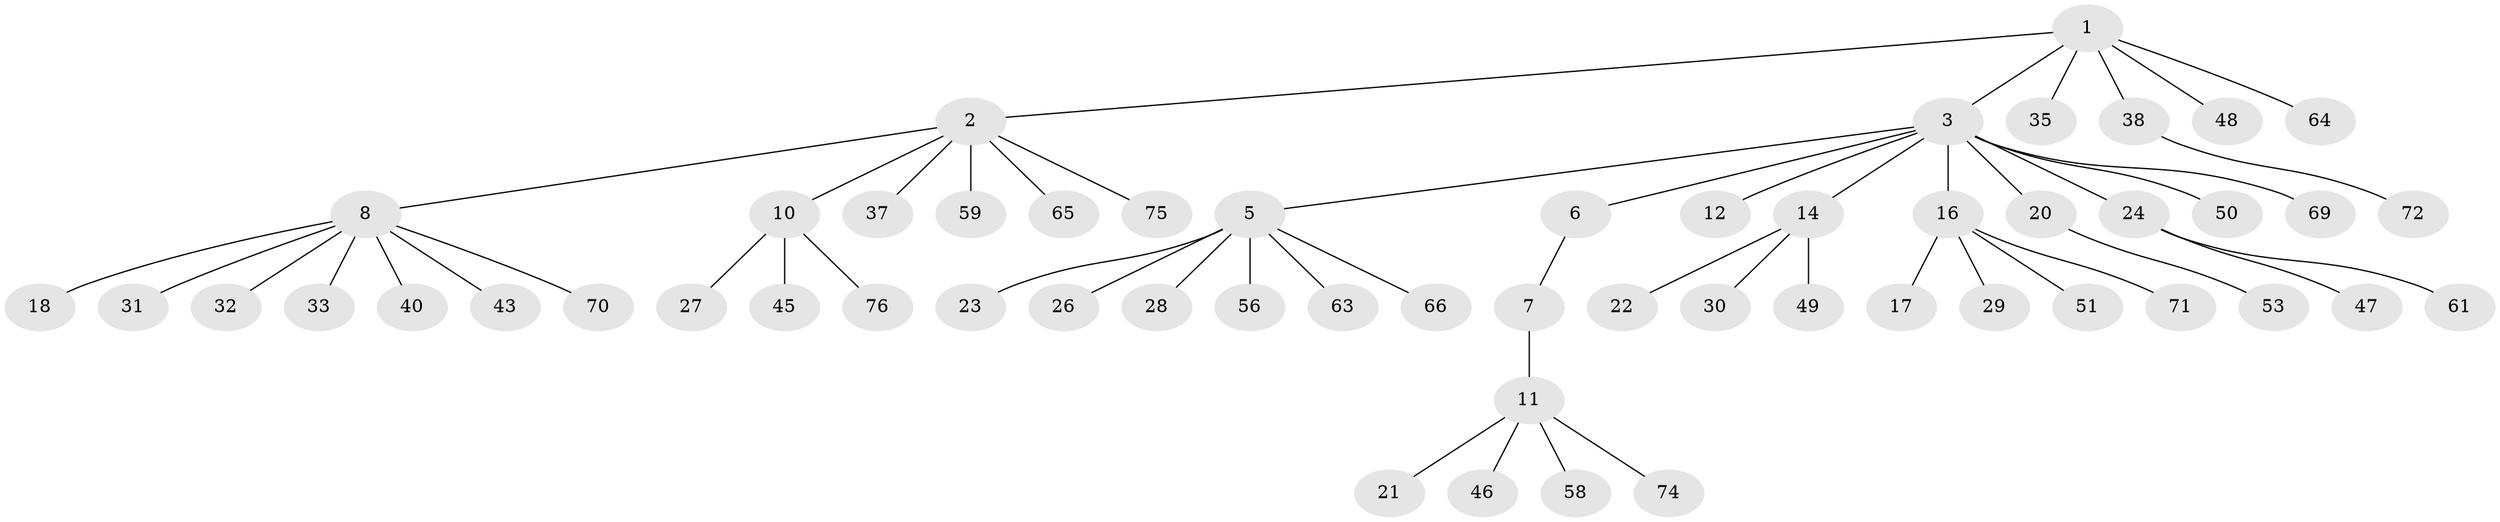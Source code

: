 // original degree distribution, {7: 0.02631578947368421, 6: 0.02631578947368421, 8: 0.013157894736842105, 3: 0.07894736842105263, 2: 0.19736842105263158, 5: 0.039473684210526314, 1: 0.5921052631578947, 4: 0.02631578947368421}
// Generated by graph-tools (version 1.1) at 2025/11/02/27/25 16:11:26]
// undirected, 55 vertices, 54 edges
graph export_dot {
graph [start="1"]
  node [color=gray90,style=filled];
  1 [super="+62"];
  2 [super="+4"];
  3 [super="+13"];
  5 [super="+9"];
  6 [super="+19"];
  7;
  8 [super="+15"];
  10 [super="+39"];
  11 [super="+73"];
  12;
  14 [super="+36"];
  16 [super="+42"];
  17 [super="+41"];
  18;
  20 [super="+34"];
  21 [super="+25"];
  22;
  23;
  24;
  26;
  27;
  28 [super="+60"];
  29 [super="+52"];
  30 [super="+55"];
  31;
  32;
  33;
  35;
  37;
  38 [super="+44"];
  40;
  43;
  45;
  46 [super="+67"];
  47 [super="+57"];
  48;
  49;
  50 [super="+54"];
  51;
  53;
  56;
  58;
  59;
  61 [super="+68"];
  63;
  64;
  65;
  66;
  69;
  70;
  71;
  72;
  74;
  75;
  76;
  1 -- 2;
  1 -- 3;
  1 -- 35;
  1 -- 38;
  1 -- 48;
  1 -- 64;
  2 -- 8;
  2 -- 10;
  2 -- 59;
  2 -- 65;
  2 -- 75;
  2 -- 37;
  3 -- 5;
  3 -- 6;
  3 -- 12;
  3 -- 14;
  3 -- 24;
  3 -- 50;
  3 -- 16;
  3 -- 20;
  3 -- 69;
  5 -- 66;
  5 -- 23;
  5 -- 56;
  5 -- 26;
  5 -- 28;
  5 -- 63;
  6 -- 7;
  7 -- 11;
  8 -- 18;
  8 -- 31;
  8 -- 32;
  8 -- 33;
  8 -- 40;
  8 -- 43;
  8 -- 70;
  10 -- 27;
  10 -- 76;
  10 -- 45;
  11 -- 21;
  11 -- 46;
  11 -- 58;
  11 -- 74;
  14 -- 22;
  14 -- 30;
  14 -- 49;
  16 -- 17;
  16 -- 29;
  16 -- 51;
  16 -- 71;
  20 -- 53;
  24 -- 47;
  24 -- 61;
  38 -- 72;
}
